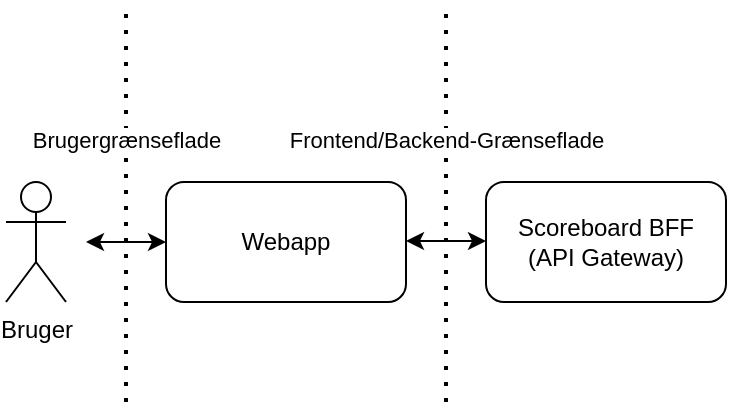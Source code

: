 <mxfile version="20.6.0" type="github"><diagram id="1DD-TFQNE5WI2loXWG8Q" name="Page-1"><mxGraphModel dx="1422" dy="780" grid="1" gridSize="10" guides="1" tooltips="1" connect="1" arrows="1" fold="1" page="1" pageScale="1" pageWidth="850" pageHeight="1100" math="0" shadow="0"><root><mxCell id="0"/><mxCell id="1" parent="0"/><mxCell id="vXPIMR6a5B-UBQHJN-MV-28" value="Bruger" style="shape=umlActor;verticalLabelPosition=bottom;verticalAlign=top;html=1;outlineConnect=0;" vertex="1" parent="1"><mxGeometry x="80" y="450" width="30" height="60" as="geometry"/></mxCell><mxCell id="vXPIMR6a5B-UBQHJN-MV-29" value="Webapp" style="rounded=1;whiteSpace=wrap;html=1;" vertex="1" parent="1"><mxGeometry x="160" y="450" width="120" height="60" as="geometry"/></mxCell><mxCell id="vXPIMR6a5B-UBQHJN-MV-30" value="" style="endArrow=classic;startArrow=classic;html=1;rounded=0;" edge="1" parent="1"><mxGeometry width="50" height="50" relative="1" as="geometry"><mxPoint x="120" y="480" as="sourcePoint"/><mxPoint x="160" y="480" as="targetPoint"/></mxGeometry></mxCell><mxCell id="vXPIMR6a5B-UBQHJN-MV-31" value="Brugergrænseflade" style="endArrow=none;dashed=1;html=1;dashPattern=1 3;strokeWidth=2;rounded=0;" edge="1" parent="1"><mxGeometry x="0.308" width="50" height="50" relative="1" as="geometry"><mxPoint x="140" y="560" as="sourcePoint"/><mxPoint x="140" y="360" as="targetPoint"/><mxPoint as="offset"/></mxGeometry></mxCell><mxCell id="vXPIMR6a5B-UBQHJN-MV-34" value="&lt;div&gt;Scoreboard BFF &lt;br&gt;&lt;/div&gt;&lt;div&gt;(API Gateway)&lt;/div&gt;" style="rounded=1;whiteSpace=wrap;html=1;" vertex="1" parent="1"><mxGeometry x="320" y="450" width="120" height="60" as="geometry"/></mxCell><mxCell id="vXPIMR6a5B-UBQHJN-MV-35" value="" style="endArrow=classic;startArrow=classic;html=1;rounded=0;" edge="1" parent="1"><mxGeometry width="50" height="50" relative="1" as="geometry"><mxPoint x="280" y="479.5" as="sourcePoint"/><mxPoint x="320" y="479.5" as="targetPoint"/></mxGeometry></mxCell><mxCell id="vXPIMR6a5B-UBQHJN-MV-38" value="Frontend/Backend-Grænseflade" style="endArrow=none;dashed=1;html=1;dashPattern=1 3;strokeWidth=2;rounded=0;" edge="1" parent="1"><mxGeometry x="0.308" width="50" height="50" relative="1" as="geometry"><mxPoint x="300" y="560" as="sourcePoint"/><mxPoint x="300" y="360" as="targetPoint"/><mxPoint as="offset"/></mxGeometry></mxCell></root></mxGraphModel></diagram></mxfile>